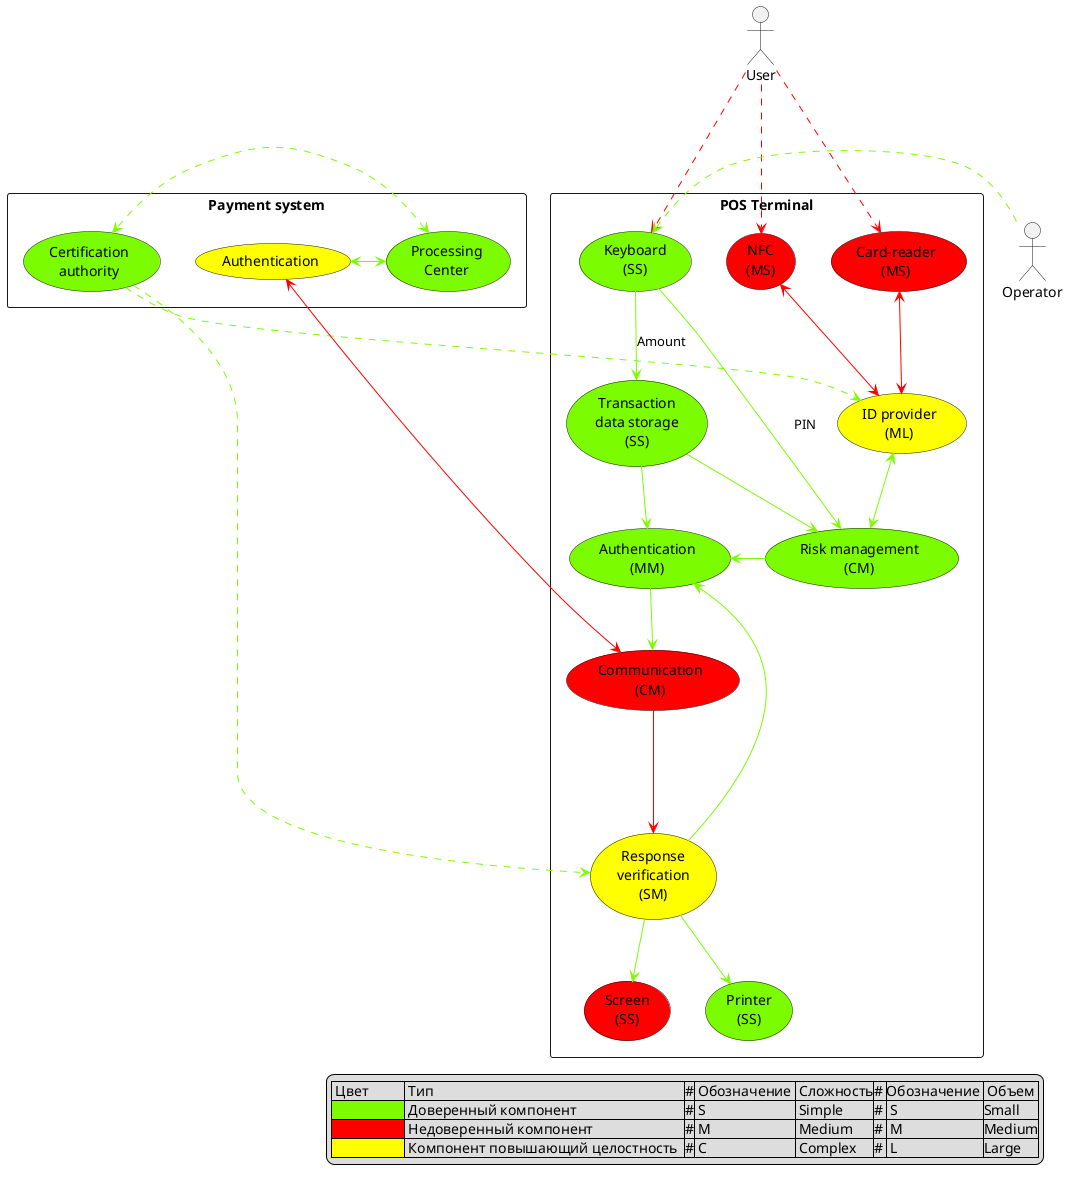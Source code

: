 @startuml

actor User as U
actor Operator as O

rectangle "Payment system" {
    usecase "Certification\nauthority" as CA #lawngreen
    usecase "Processing\nCenter" as proc #lawngreen
    usecase "Authentication" as proca #yellow

    proca <-[#lawngreen]> proc
    proc <.[#lawngreen]> CA
}

rectangle "POS Terminal" {
    usecase "Communication\n(CM)" as comm #red
    usecase "Screen\n(SS)" as screen #red
    usecase "NFC\n(MS)" as nfc #red
    usecase "Card-reader\n(MS)" as card #red

    usecase "Response\nverification\n(SM)" as ver #yellow
    usecase "ID provider\n(ML)" as idp #yellow
    usecase "Risk management\n(CM)" as rm #lawngreen

    usecase "Printer\n(SS)" as printer #lawngreen
    usecase "Keyboard\n(SS)" as kb #lawngreen
    usecase "Authentication\n(MM)" as auth #lawngreen
    usecase "Transaction\ndata storage\n(SS)" as tds #lawngreen
}

CA .[#lawngreen].> ver
CA .[#lawngreen].> idp

U ...[#red]> nfc
U ..[#red]> card
U ..[#red]> kb
O .[#lawngreen]> kb

nfc  <--[#red]> idp
card <--[#red]> idp

kb -[#lawngreen]-> tds : Amount
kb --[#lawngreen]-> rm : PIN

tds --[#lawngreen]> rm
idp <--[#lawngreen]> rm

tds --[#lawngreen]> auth
rm -[#lawngreen]> auth
auth --[#lawngreen]> comm
ver --[#lawngreen]> auth

proca <--[#red]-> comm
comm --[#red]-> ver
ver --[#lawngreen]> printer
ver --[#lawngreen]> screen

legend right
| Цвет          | Тип                               |#| Обозначение | Сложность|# |Обозначение | Объем |
| <#lawngreen>  | Доверенный компонент              |#| S | Simple  |#| S|Small|
| <#red>        | Недоверенный компонент            |#| M | Medium  |#| M|Medium|
| <#yellow>     | Компонент повышающий целостность  |#| C | Complex |#| L|Large|
end legend

@enduml